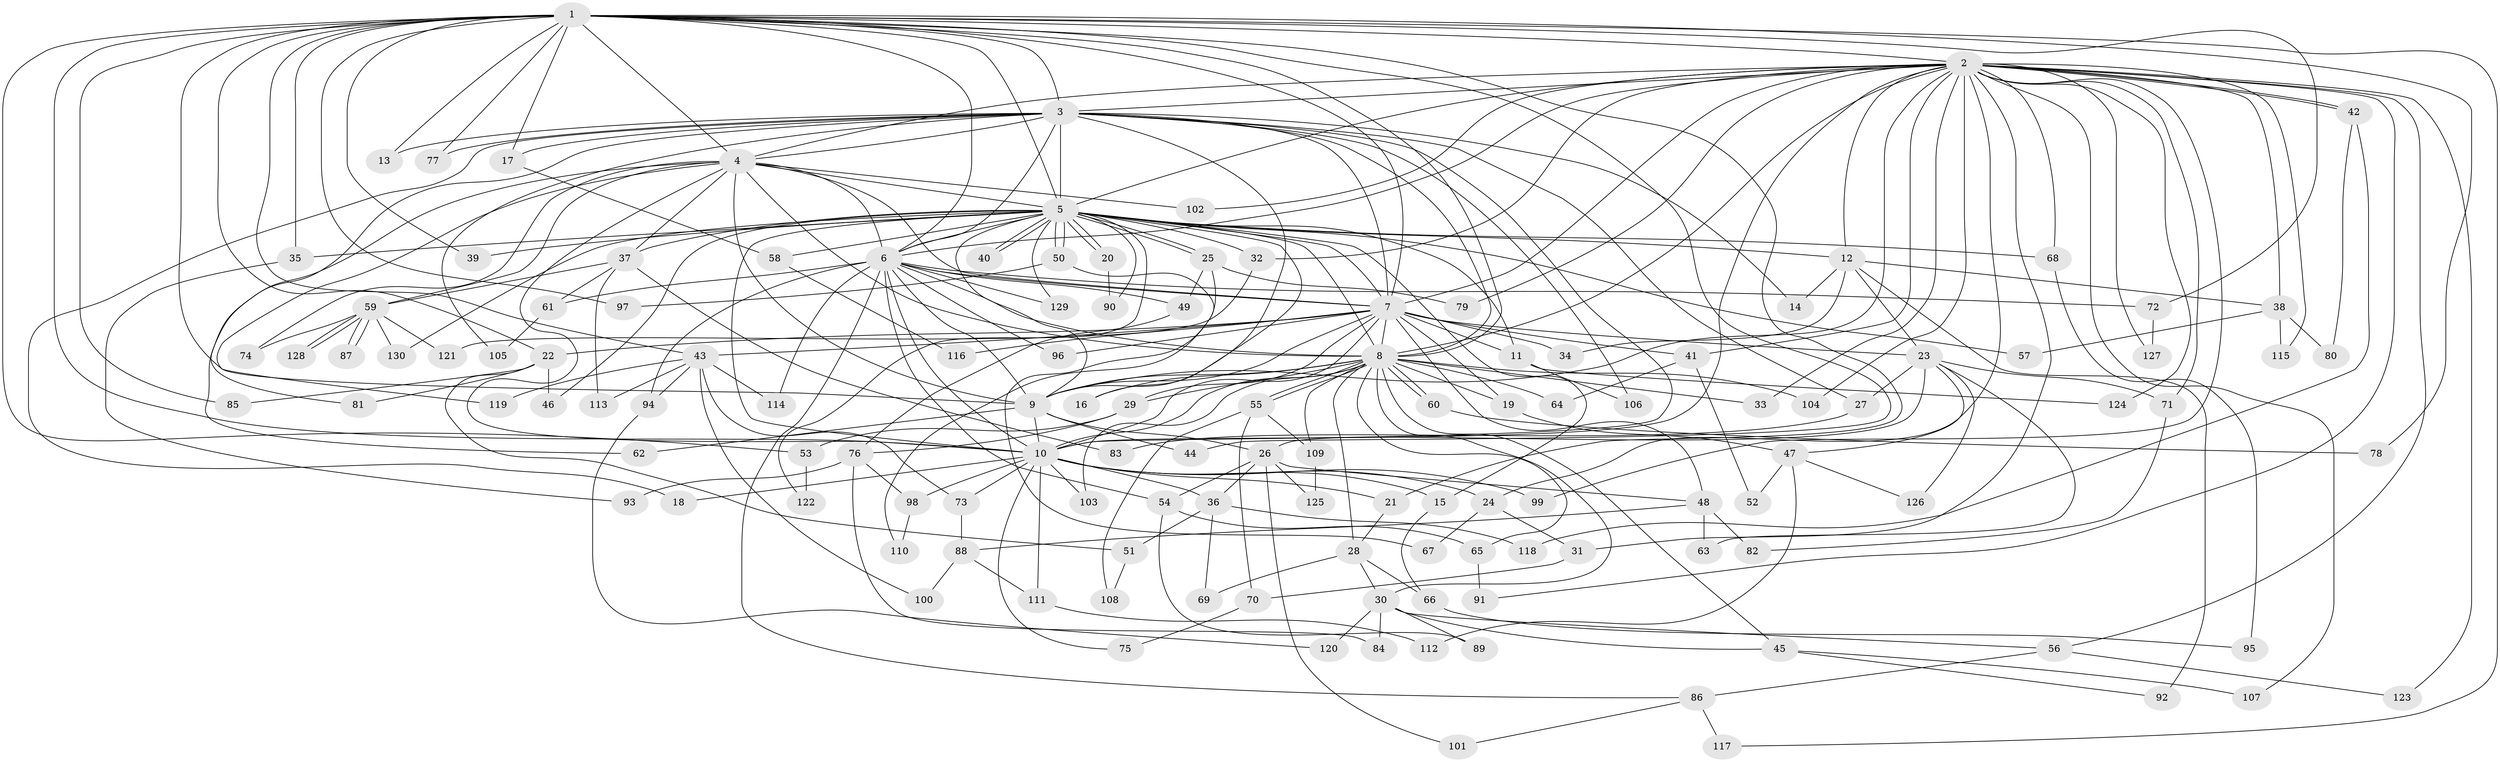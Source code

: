 // coarse degree distribution, {22: 0.01282051282051282, 37: 0.01282051282051282, 10: 0.01282051282051282, 19: 0.01282051282051282, 6: 0.02564102564102564, 1: 0.11538461538461539, 2: 0.5, 3: 0.15384615384615385, 4: 0.10256410256410256, 18: 0.01282051282051282, 13: 0.01282051282051282, 9: 0.01282051282051282, 15: 0.01282051282051282}
// Generated by graph-tools (version 1.1) at 2025/49/03/04/25 21:49:00]
// undirected, 130 vertices, 285 edges
graph export_dot {
graph [start="1"]
  node [color=gray90,style=filled];
  1;
  2;
  3;
  4;
  5;
  6;
  7;
  8;
  9;
  10;
  11;
  12;
  13;
  14;
  15;
  16;
  17;
  18;
  19;
  20;
  21;
  22;
  23;
  24;
  25;
  26;
  27;
  28;
  29;
  30;
  31;
  32;
  33;
  34;
  35;
  36;
  37;
  38;
  39;
  40;
  41;
  42;
  43;
  44;
  45;
  46;
  47;
  48;
  49;
  50;
  51;
  52;
  53;
  54;
  55;
  56;
  57;
  58;
  59;
  60;
  61;
  62;
  63;
  64;
  65;
  66;
  67;
  68;
  69;
  70;
  71;
  72;
  73;
  74;
  75;
  76;
  77;
  78;
  79;
  80;
  81;
  82;
  83;
  84;
  85;
  86;
  87;
  88;
  89;
  90;
  91;
  92;
  93;
  94;
  95;
  96;
  97;
  98;
  99;
  100;
  101;
  102;
  103;
  104;
  105;
  106;
  107;
  108;
  109;
  110;
  111;
  112;
  113;
  114;
  115;
  116;
  117;
  118;
  119;
  120;
  121;
  122;
  123;
  124;
  125;
  126;
  127;
  128;
  129;
  130;
  1 -- 2;
  1 -- 3;
  1 -- 4;
  1 -- 5;
  1 -- 6;
  1 -- 7;
  1 -- 8;
  1 -- 9;
  1 -- 10;
  1 -- 13;
  1 -- 17;
  1 -- 21;
  1 -- 22;
  1 -- 35;
  1 -- 39;
  1 -- 43;
  1 -- 44;
  1 -- 53;
  1 -- 72;
  1 -- 77;
  1 -- 78;
  1 -- 85;
  1 -- 97;
  1 -- 117;
  2 -- 3;
  2 -- 4;
  2 -- 5;
  2 -- 6;
  2 -- 7;
  2 -- 8;
  2 -- 9;
  2 -- 10;
  2 -- 12;
  2 -- 24;
  2 -- 31;
  2 -- 32;
  2 -- 33;
  2 -- 38;
  2 -- 41;
  2 -- 42;
  2 -- 42;
  2 -- 56;
  2 -- 68;
  2 -- 71;
  2 -- 79;
  2 -- 91;
  2 -- 99;
  2 -- 102;
  2 -- 104;
  2 -- 107;
  2 -- 115;
  2 -- 123;
  2 -- 124;
  2 -- 127;
  3 -- 4;
  3 -- 5;
  3 -- 6;
  3 -- 7;
  3 -- 8;
  3 -- 9;
  3 -- 10;
  3 -- 13;
  3 -- 14;
  3 -- 17;
  3 -- 18;
  3 -- 27;
  3 -- 77;
  3 -- 81;
  3 -- 105;
  3 -- 106;
  4 -- 5;
  4 -- 6;
  4 -- 7;
  4 -- 8;
  4 -- 9;
  4 -- 10;
  4 -- 37;
  4 -- 59;
  4 -- 62;
  4 -- 74;
  4 -- 102;
  4 -- 119;
  5 -- 6;
  5 -- 7;
  5 -- 8;
  5 -- 9;
  5 -- 10;
  5 -- 11;
  5 -- 12;
  5 -- 15;
  5 -- 16;
  5 -- 20;
  5 -- 20;
  5 -- 25;
  5 -- 25;
  5 -- 32;
  5 -- 35;
  5 -- 37;
  5 -- 39;
  5 -- 40;
  5 -- 40;
  5 -- 46;
  5 -- 50;
  5 -- 50;
  5 -- 57;
  5 -- 58;
  5 -- 68;
  5 -- 90;
  5 -- 122;
  5 -- 129;
  5 -- 130;
  6 -- 7;
  6 -- 8;
  6 -- 9;
  6 -- 10;
  6 -- 49;
  6 -- 54;
  6 -- 61;
  6 -- 72;
  6 -- 86;
  6 -- 94;
  6 -- 96;
  6 -- 114;
  6 -- 129;
  7 -- 8;
  7 -- 9;
  7 -- 10;
  7 -- 11;
  7 -- 19;
  7 -- 22;
  7 -- 23;
  7 -- 29;
  7 -- 34;
  7 -- 41;
  7 -- 43;
  7 -- 48;
  7 -- 96;
  7 -- 116;
  8 -- 9;
  8 -- 10;
  8 -- 16;
  8 -- 19;
  8 -- 28;
  8 -- 29;
  8 -- 30;
  8 -- 33;
  8 -- 45;
  8 -- 55;
  8 -- 55;
  8 -- 60;
  8 -- 60;
  8 -- 64;
  8 -- 65;
  8 -- 103;
  8 -- 104;
  8 -- 109;
  9 -- 10;
  9 -- 26;
  9 -- 44;
  9 -- 62;
  10 -- 15;
  10 -- 18;
  10 -- 21;
  10 -- 24;
  10 -- 36;
  10 -- 73;
  10 -- 75;
  10 -- 98;
  10 -- 99;
  10 -- 103;
  10 -- 111;
  11 -- 106;
  11 -- 124;
  12 -- 14;
  12 -- 23;
  12 -- 34;
  12 -- 38;
  12 -- 92;
  15 -- 66;
  17 -- 58;
  19 -- 47;
  20 -- 90;
  21 -- 28;
  22 -- 46;
  22 -- 51;
  22 -- 81;
  22 -- 85;
  23 -- 26;
  23 -- 27;
  23 -- 47;
  23 -- 63;
  23 -- 71;
  23 -- 126;
  24 -- 31;
  24 -- 67;
  25 -- 49;
  25 -- 79;
  25 -- 110;
  26 -- 36;
  26 -- 48;
  26 -- 54;
  26 -- 101;
  26 -- 125;
  27 -- 83;
  28 -- 30;
  28 -- 66;
  28 -- 69;
  29 -- 53;
  29 -- 76;
  30 -- 45;
  30 -- 56;
  30 -- 84;
  30 -- 89;
  30 -- 120;
  31 -- 70;
  32 -- 121;
  35 -- 93;
  36 -- 51;
  36 -- 69;
  36 -- 118;
  37 -- 59;
  37 -- 61;
  37 -- 83;
  37 -- 113;
  38 -- 57;
  38 -- 80;
  38 -- 115;
  41 -- 52;
  41 -- 64;
  42 -- 80;
  42 -- 118;
  43 -- 73;
  43 -- 94;
  43 -- 100;
  43 -- 113;
  43 -- 114;
  43 -- 119;
  45 -- 92;
  45 -- 107;
  47 -- 52;
  47 -- 112;
  47 -- 126;
  48 -- 63;
  48 -- 82;
  48 -- 88;
  49 -- 76;
  50 -- 67;
  50 -- 97;
  51 -- 108;
  53 -- 122;
  54 -- 65;
  54 -- 89;
  55 -- 70;
  55 -- 108;
  55 -- 109;
  56 -- 86;
  56 -- 123;
  58 -- 116;
  59 -- 74;
  59 -- 87;
  59 -- 87;
  59 -- 121;
  59 -- 128;
  59 -- 128;
  59 -- 130;
  60 -- 78;
  61 -- 105;
  65 -- 91;
  66 -- 95;
  68 -- 95;
  70 -- 75;
  71 -- 82;
  72 -- 127;
  73 -- 88;
  76 -- 84;
  76 -- 93;
  76 -- 98;
  86 -- 101;
  86 -- 117;
  88 -- 100;
  88 -- 111;
  94 -- 120;
  98 -- 110;
  109 -- 125;
  111 -- 112;
}
